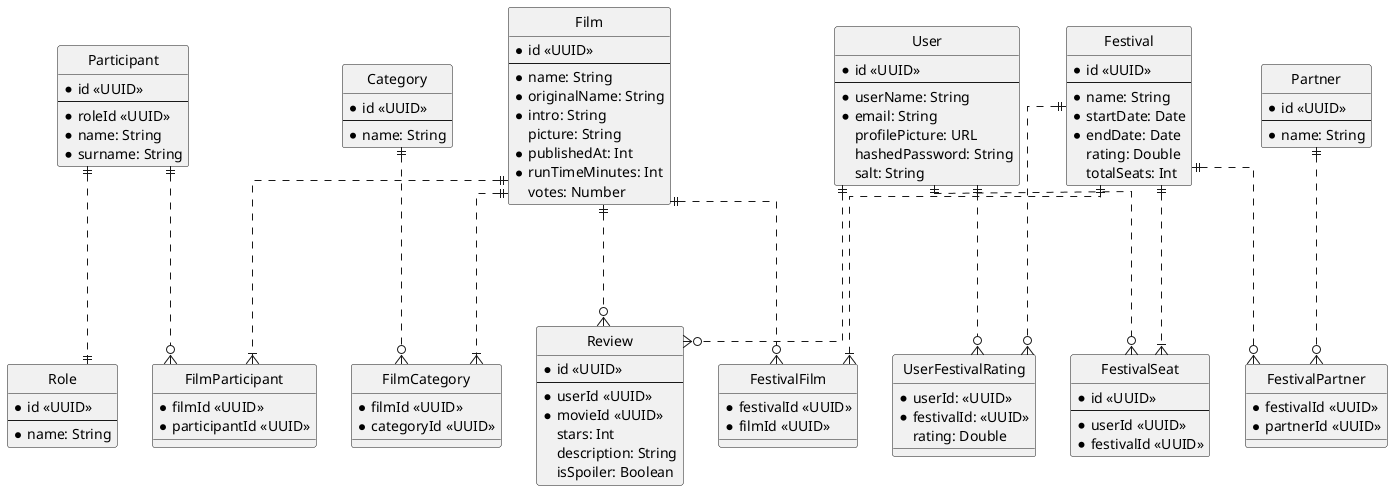 @startuml film_festival

skinparam Linetype ortho
hide circle


entity User {
  * id <<UUID>>
  ---
  * userName: String
  * email: String
  profilePicture: URL
  hashedPassword: String
  salt: String
}

entity Review {
  * id <<UUID>>
  ---
  * userId <<UUID>>
  * movieId <<UUID>>
  stars: Int
  description: String
  isSpoiler: Boolean
}

entity Film {
  * id <<UUID>>
  ---
  * name: String
  * originalName: String
  * intro: String
  picture: String
  * publishedAt: Int
  * runTimeMinutes: Int
  votes: Number
}

entity Category {
  * id <<UUID>>
  ---
  * name: String
}

entity FilmCategory {
  * filmId <<UUID>>
  * categoryId <<UUID>>
}

entity FilmParticipant {
  * filmId <<UUID>>
  * participantId <<UUID>>
}

entity Participant {
  * id <<UUID>>
  ---
  * roleId <<UUID>>
  * name: String
  * surname: String
}

entity Role {
  * id <<UUID>>
  ---
  * name: String
}

entity Festival {
  * id <<UUID>>
  ---
  * name: String
  * startDate: Date
  * endDate: Date
  rating: Double
  totalSeats: Int
}

entity UserFestivalRating {
  * userId: <<UUID>>
  * festivalId: <<UUID>>
  rating: Double
}

entity FestivalFilm {
  * festivalId <<UUID>>
  * filmId <<UUID>>
}

entity FestivalSeat {
  * id <<UUID>>
  ---
  * userId <<UUID>>
  * festivalId <<UUID>>
}

entity Partner {
  * id <<UUID>>
  ---
  * name: String
}

entity FestivalPartner {
  * festivalId <<UUID>>
  * partnerId <<UUID>>
}

Film ||...|{ FilmCategory
Category ||...o{ FilmCategory
User ||...o{ Review
Film ||...o{ Review
Film ||...o{ FestivalFilm
Festival ||...|{ FestivalFilm
User ||...o{ FestivalSeat
Festival ||...|{ FestivalSeat
Partner ||...o{ FestivalPartner
Festival ||...o{ FestivalPartner
Participant ||...||Role
Participant ||...o{ FilmParticipant
Film ||...|{ FilmParticipant
User ||...o{ UserFestivalRating
Festival ||...o{ UserFestivalRating

@enduml